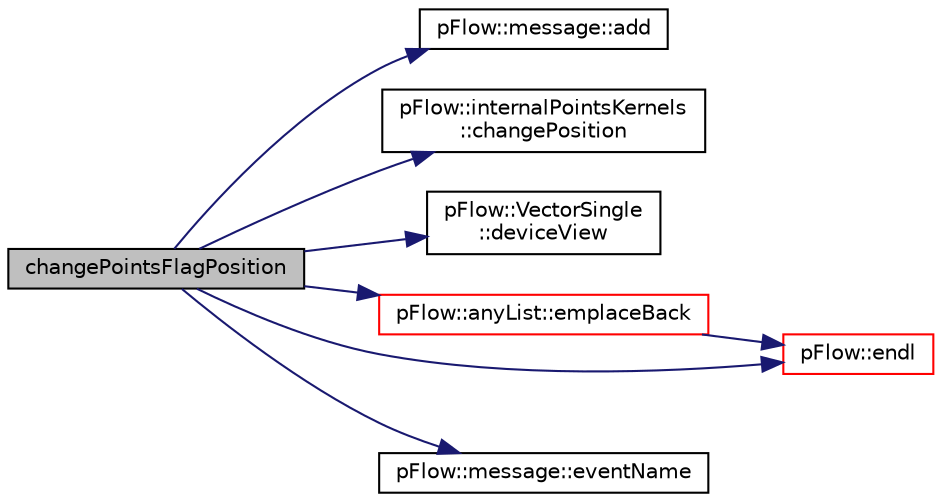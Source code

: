 digraph "changePointsFlagPosition"
{
 // LATEX_PDF_SIZE
  edge [fontname="Helvetica",fontsize="10",labelfontname="Helvetica",labelfontsize="10"];
  node [fontname="Helvetica",fontsize="10",shape=record];
  rankdir="LR";
  Node1 [label="changePointsFlagPosition",height=0.2,width=0.4,color="black", fillcolor="grey75", style="filled", fontcolor="black",tooltip=" "];
  Node1 -> Node2 [color="midnightblue",fontsize="10",style="solid",fontname="Helvetica"];
  Node2 [label="pFlow::message::add",height=0.2,width=0.4,color="black", fillcolor="white", style="filled",URL="$classpFlow_1_1message.html#a99e3e42bc3634a534c9444dde842fb8d",tooltip=" "];
  Node1 -> Node3 [color="midnightblue",fontsize="10",style="solid",fontname="Helvetica"];
  Node3 [label="pFlow::internalPointsKernels\l::changePosition",height=0.2,width=0.4,color="black", fillcolor="white", style="filled",URL="$namespacepFlow_1_1internalPointsKernels.html#ab19ac58082d9ee0332724b6fe5430194",tooltip=" "];
  Node1 -> Node4 [color="midnightblue",fontsize="10",style="solid",fontname="Helvetica"];
  Node4 [label="pFlow::VectorSingle\l::deviceView",height=0.2,width=0.4,color="black", fillcolor="white", style="filled",URL="$classpFlow_1_1VectorSingle.html#a1fabd2a58aae204d5639f041216f54da",tooltip="Device view range [0, size)"];
  Node1 -> Node5 [color="midnightblue",fontsize="10",style="solid",fontname="Helvetica"];
  Node5 [label="pFlow::anyList::emplaceBack",height=0.2,width=0.4,color="red", fillcolor="white", style="filled",URL="$classpFlow_1_1anyList.html#a8999c5f6c990229f70977be073d26a84",tooltip="Create variable using constructor in-place."];
  Node5 -> Node7 [color="midnightblue",fontsize="10",style="solid",fontname="Helvetica"];
  Node7 [label="pFlow::endl",height=0.2,width=0.4,color="red", fillcolor="white", style="filled",URL="$namespacepFlow.html#aba8f0c455a3fdb4b05ad33a25b13b189",tooltip="Add newline and flush stream."];
  Node1 -> Node7 [color="midnightblue",fontsize="10",style="solid",fontname="Helvetica"];
  Node1 -> Node9 [color="midnightblue",fontsize="10",style="solid",fontname="Helvetica"];
  Node9 [label="pFlow::message::eventName",height=0.2,width=0.4,color="black", fillcolor="white", style="filled",URL="$classpFlow_1_1message.html#acf9f500a488d3493694136a3515bf259",tooltip=" "];
}
